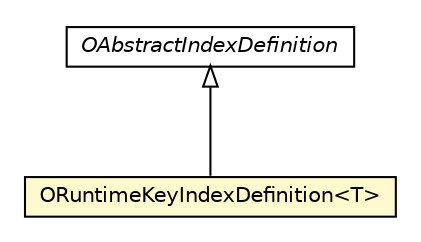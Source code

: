 #!/usr/local/bin/dot
#
# Class diagram 
# Generated by UMLGraph version R5_6-24-gf6e263 (http://www.umlgraph.org/)
#

digraph G {
	edge [fontname="Helvetica",fontsize=10,labelfontname="Helvetica",labelfontsize=10];
	node [fontname="Helvetica",fontsize=10,shape=plaintext];
	nodesep=0.25;
	ranksep=0.5;
	// com.orientechnologies.orient.core.index.ORuntimeKeyIndexDefinition<T>
	c5900165 [label=<<table title="com.orientechnologies.orient.core.index.ORuntimeKeyIndexDefinition" border="0" cellborder="1" cellspacing="0" cellpadding="2" port="p" bgcolor="lemonChiffon" href="./ORuntimeKeyIndexDefinition.html">
		<tr><td><table border="0" cellspacing="0" cellpadding="1">
<tr><td align="center" balign="center"> ORuntimeKeyIndexDefinition&lt;T&gt; </td></tr>
		</table></td></tr>
		</table>>, URL="./ORuntimeKeyIndexDefinition.html", fontname="Helvetica", fontcolor="black", fontsize=10.0];
	// com.orientechnologies.orient.core.index.OAbstractIndexDefinition
	c5900193 [label=<<table title="com.orientechnologies.orient.core.index.OAbstractIndexDefinition" border="0" cellborder="1" cellspacing="0" cellpadding="2" port="p" href="./OAbstractIndexDefinition.html">
		<tr><td><table border="0" cellspacing="0" cellpadding="1">
<tr><td align="center" balign="center"><font face="Helvetica-Oblique"> OAbstractIndexDefinition </font></td></tr>
		</table></td></tr>
		</table>>, URL="./OAbstractIndexDefinition.html", fontname="Helvetica", fontcolor="black", fontsize=10.0];
	//com.orientechnologies.orient.core.index.ORuntimeKeyIndexDefinition<T> extends com.orientechnologies.orient.core.index.OAbstractIndexDefinition
	c5900193:p -> c5900165:p [dir=back,arrowtail=empty];
}

